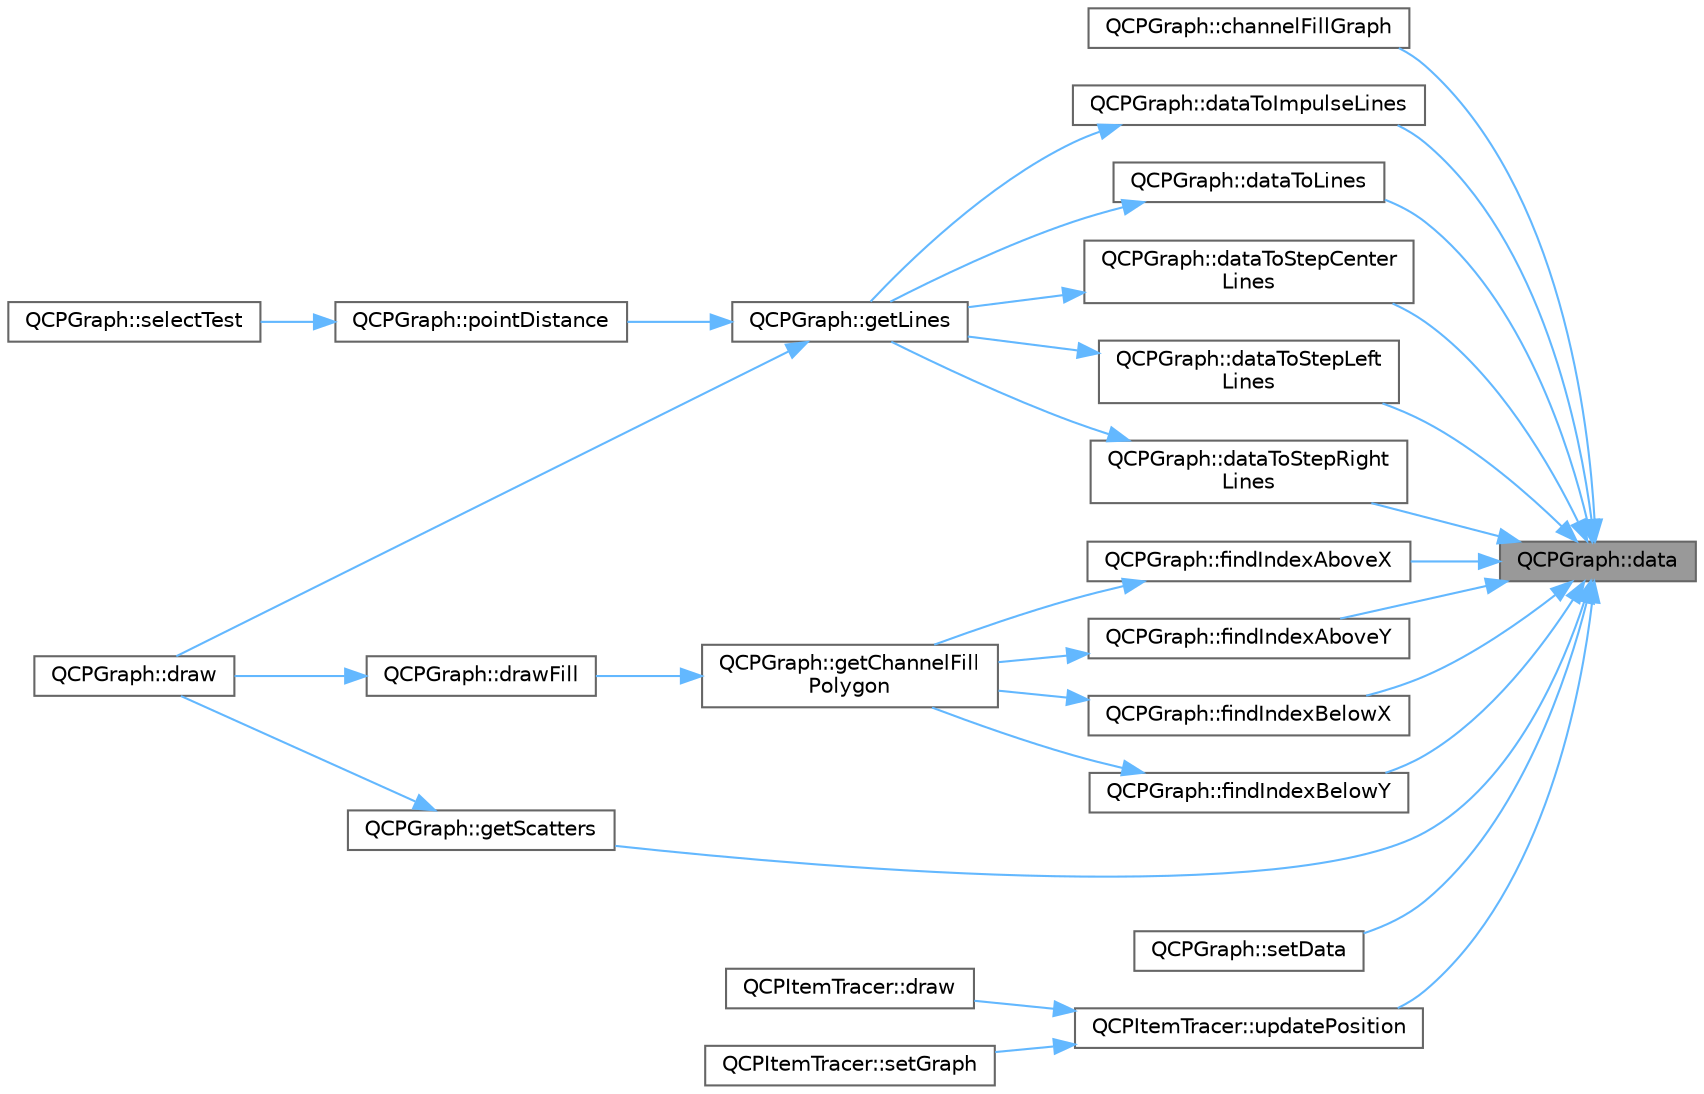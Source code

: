 digraph "QCPGraph::data"
{
 // LATEX_PDF_SIZE
  bgcolor="transparent";
  edge [fontname=Helvetica,fontsize=10,labelfontname=Helvetica,labelfontsize=10];
  node [fontname=Helvetica,fontsize=10,shape=box,height=0.2,width=0.4];
  rankdir="RL";
  Node1 [label="QCPGraph::data",height=0.2,width=0.4,color="gray40", fillcolor="grey60", style="filled", fontcolor="black",tooltip=" "];
  Node1 -> Node2 [dir="back",color="steelblue1",style="solid"];
  Node2 [label="QCPGraph::channelFillGraph",height=0.2,width=0.4,color="grey40", fillcolor="white", style="filled",URL="$class_q_c_p_graph.html#aed4515b717d6d97d6482ebc0db6204ed",tooltip=" "];
  Node1 -> Node3 [dir="back",color="steelblue1",style="solid"];
  Node3 [label="QCPGraph::dataToImpulseLines",height=0.2,width=0.4,color="grey40", fillcolor="white", style="filled",URL="$class_q_c_p_graph.html#a2a958a5c6a6e1e4a03556be88b6fe37e",tooltip=" "];
  Node3 -> Node4 [dir="back",color="steelblue1",style="solid"];
  Node4 [label="QCPGraph::getLines",height=0.2,width=0.4,color="grey40", fillcolor="white", style="filled",URL="$class_q_c_p_graph.html#a563c6da2126300a4d9d2bdee30dad040",tooltip=" "];
  Node4 -> Node5 [dir="back",color="steelblue1",style="solid"];
  Node5 [label="QCPGraph::draw",height=0.2,width=0.4,color="grey40", fillcolor="white", style="filled",URL="$class_q_c_p_graph.html#a2b0849598f06e834b43ce18cd13bcdc3",tooltip=" "];
  Node4 -> Node6 [dir="back",color="steelblue1",style="solid"];
  Node6 [label="QCPGraph::pointDistance",height=0.2,width=0.4,color="grey40", fillcolor="white", style="filled",URL="$class_q_c_p_graph.html#a89acf99c0b52b8eecb2438adf7ec0170",tooltip=" "];
  Node6 -> Node7 [dir="back",color="steelblue1",style="solid"];
  Node7 [label="QCPGraph::selectTest",height=0.2,width=0.4,color="grey40", fillcolor="white", style="filled",URL="$class_q_c_p_graph.html#a6d669d04462d272c6aa0e5f85846d673",tooltip=" "];
  Node1 -> Node8 [dir="back",color="steelblue1",style="solid"];
  Node8 [label="QCPGraph::dataToLines",height=0.2,width=0.4,color="grey40", fillcolor="white", style="filled",URL="$class_q_c_p_graph.html#a0085ee728fdd72a827c1e6ced4476363",tooltip=" "];
  Node8 -> Node4 [dir="back",color="steelblue1",style="solid"];
  Node1 -> Node9 [dir="back",color="steelblue1",style="solid"];
  Node9 [label="QCPGraph::dataToStepCenter\lLines",height=0.2,width=0.4,color="grey40", fillcolor="white", style="filled",URL="$class_q_c_p_graph.html#a238116f1898c49cb8209d61707b5b367",tooltip=" "];
  Node9 -> Node4 [dir="back",color="steelblue1",style="solid"];
  Node1 -> Node10 [dir="back",color="steelblue1",style="solid"];
  Node10 [label="QCPGraph::dataToStepLeft\lLines",height=0.2,width=0.4,color="grey40", fillcolor="white", style="filled",URL="$class_q_c_p_graph.html#a1f3e9e41fc67538c4940c74665840474",tooltip=" "];
  Node10 -> Node4 [dir="back",color="steelblue1",style="solid"];
  Node1 -> Node11 [dir="back",color="steelblue1",style="solid"];
  Node11 [label="QCPGraph::dataToStepRight\lLines",height=0.2,width=0.4,color="grey40", fillcolor="white", style="filled",URL="$class_q_c_p_graph.html#ab1fb6cb91d24a854f85bf54200f6d101",tooltip=" "];
  Node11 -> Node4 [dir="back",color="steelblue1",style="solid"];
  Node1 -> Node12 [dir="back",color="steelblue1",style="solid"];
  Node12 [label="QCPGraph::findIndexAboveX",height=0.2,width=0.4,color="grey40", fillcolor="white", style="filled",URL="$class_q_c_p_graph.html#aaabd6c6a7200a2672c44e62bd2a1cafa",tooltip=" "];
  Node12 -> Node13 [dir="back",color="steelblue1",style="solid"];
  Node13 [label="QCPGraph::getChannelFill\lPolygon",height=0.2,width=0.4,color="grey40", fillcolor="white", style="filled",URL="$class_q_c_p_graph.html#a9a5bdd5cb695d95d3eea80cfe96c5118",tooltip=" "];
  Node13 -> Node14 [dir="back",color="steelblue1",style="solid"];
  Node14 [label="QCPGraph::drawFill",height=0.2,width=0.4,color="grey40", fillcolor="white", style="filled",URL="$class_q_c_p_graph.html#a67c5ea573f604efd8bf121a0b7a380d1",tooltip=" "];
  Node14 -> Node5 [dir="back",color="steelblue1",style="solid"];
  Node1 -> Node15 [dir="back",color="steelblue1",style="solid"];
  Node15 [label="QCPGraph::findIndexAboveY",height=0.2,width=0.4,color="grey40", fillcolor="white", style="filled",URL="$class_q_c_p_graph.html#a8b952a5f937840dc242489585cc8000d",tooltip=" "];
  Node15 -> Node13 [dir="back",color="steelblue1",style="solid"];
  Node1 -> Node16 [dir="back",color="steelblue1",style="solid"];
  Node16 [label="QCPGraph::findIndexBelowX",height=0.2,width=0.4,color="grey40", fillcolor="white", style="filled",URL="$class_q_c_p_graph.html#a8c3f15dd5a06633011a6ef36016d308b",tooltip=" "];
  Node16 -> Node13 [dir="back",color="steelblue1",style="solid"];
  Node1 -> Node17 [dir="back",color="steelblue1",style="solid"];
  Node17 [label="QCPGraph::findIndexBelowY",height=0.2,width=0.4,color="grey40", fillcolor="white", style="filled",URL="$class_q_c_p_graph.html#a5b0291f248e8ca8eaa82833ab420dcd0",tooltip=" "];
  Node17 -> Node13 [dir="back",color="steelblue1",style="solid"];
  Node1 -> Node18 [dir="back",color="steelblue1",style="solid"];
  Node18 [label="QCPGraph::getScatters",height=0.2,width=0.4,color="grey40", fillcolor="white", style="filled",URL="$class_q_c_p_graph.html#a9d7ba5904fdcaca413222335d4b283c3",tooltip=" "];
  Node18 -> Node5 [dir="back",color="steelblue1",style="solid"];
  Node1 -> Node19 [dir="back",color="steelblue1",style="solid"];
  Node19 [label="QCPGraph::setData",height=0.2,width=0.4,color="grey40", fillcolor="white", style="filled",URL="$class_q_c_p_graph.html#a1eae9429a316b008e2d99b2d65a54395",tooltip=" "];
  Node1 -> Node20 [dir="back",color="steelblue1",style="solid"];
  Node20 [label="QCPItemTracer::updatePosition",height=0.2,width=0.4,color="grey40", fillcolor="white", style="filled",URL="$class_q_c_p_item_tracer.html#a5b90296109e36384aedbc8908a670413",tooltip=" "];
  Node20 -> Node21 [dir="back",color="steelblue1",style="solid"];
  Node21 [label="QCPItemTracer::draw",height=0.2,width=0.4,color="grey40", fillcolor="white", style="filled",URL="$class_q_c_p_item_tracer.html#a11f187ffea436434f3b5cfc387811967",tooltip=" "];
  Node20 -> Node22 [dir="back",color="steelblue1",style="solid"];
  Node22 [label="QCPItemTracer::setGraph",height=0.2,width=0.4,color="grey40", fillcolor="white", style="filled",URL="$class_q_c_p_item_tracer.html#af5886f4ded8dd68cb4f3388f390790c0",tooltip=" "];
}
